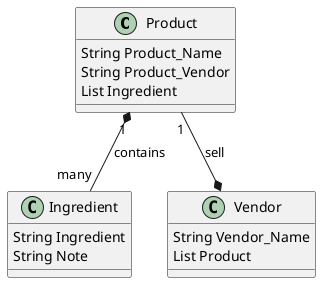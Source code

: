 @startuml
'https://plantuml.com/class-diagram

class Product{
String Product_Name
String Product_Vendor
List Ingredient
}

class Ingredient{
String Ingredient
String Note
}

class Vendor{
String Vendor_Name
List Product
}

Product "1"--* Vendor : sell
Product "1" *--"many" Ingredient : contains

@enduml